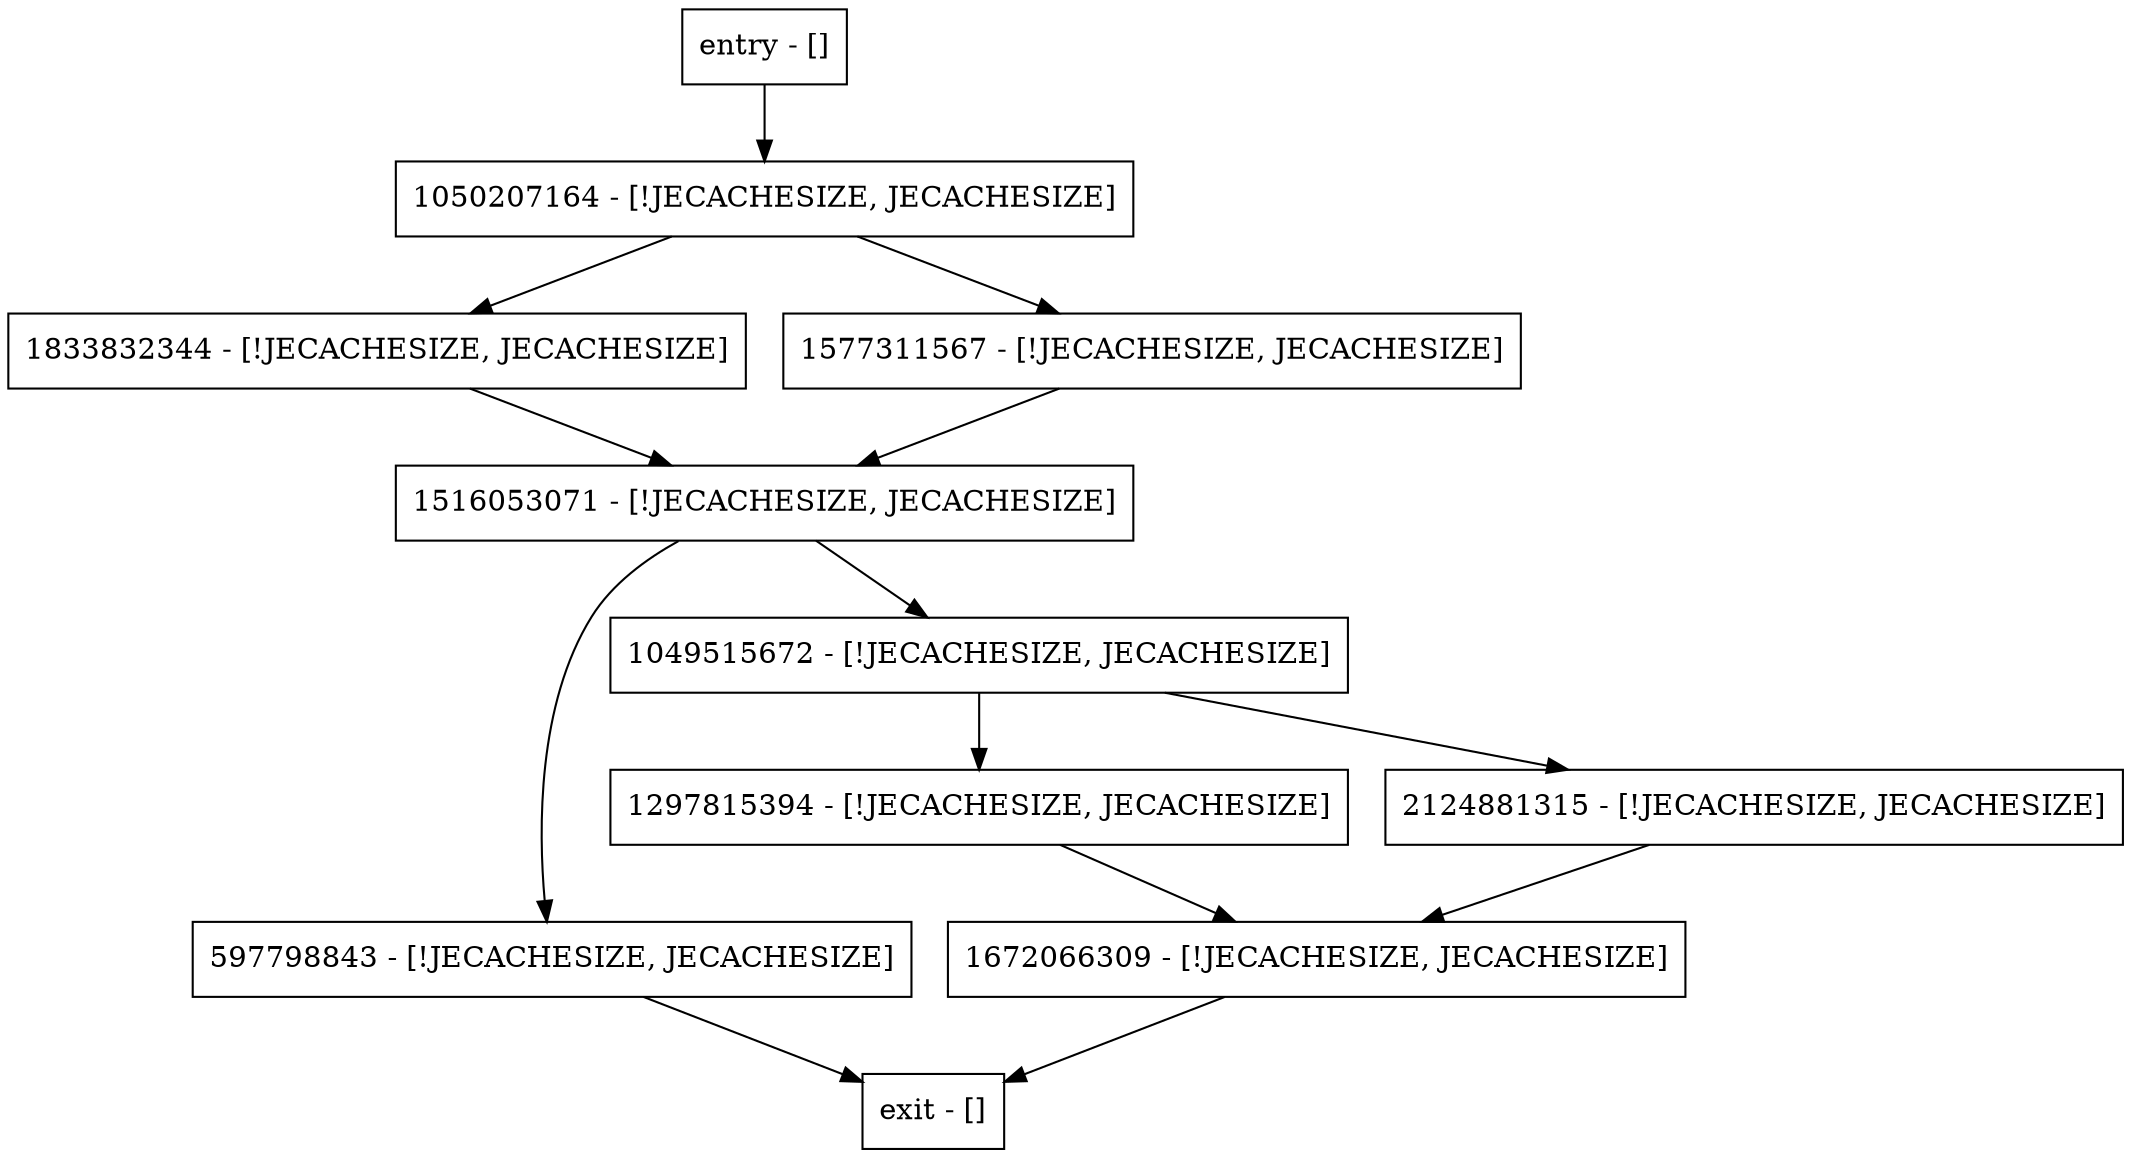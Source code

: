 digraph open {
node [shape=record];
entry [label="entry - []"];
exit [label="exit - []"];
1297815394 [label="1297815394 - [!JECACHESIZE, JECACHESIZE]"];
1833832344 [label="1833832344 - [!JECACHESIZE, JECACHESIZE]"];
1577311567 [label="1577311567 - [!JECACHESIZE, JECACHESIZE]"];
597798843 [label="597798843 - [!JECACHESIZE, JECACHESIZE]"];
1516053071 [label="1516053071 - [!JECACHESIZE, JECACHESIZE]"];
1049515672 [label="1049515672 - [!JECACHESIZE, JECACHESIZE]"];
2124881315 [label="2124881315 - [!JECACHESIZE, JECACHESIZE]"];
1050207164 [label="1050207164 - [!JECACHESIZE, JECACHESIZE]"];
1672066309 [label="1672066309 - [!JECACHESIZE, JECACHESIZE]"];
entry;
exit;
entry -> 1050207164;
1297815394 -> 1672066309;
1833832344 -> 1516053071;
1577311567 -> 1516053071;
597798843 -> exit;
1516053071 -> 597798843;
1516053071 -> 1049515672;
1049515672 -> 1297815394;
1049515672 -> 2124881315;
2124881315 -> 1672066309;
1050207164 -> 1833832344;
1050207164 -> 1577311567;
1672066309 -> exit;
}
